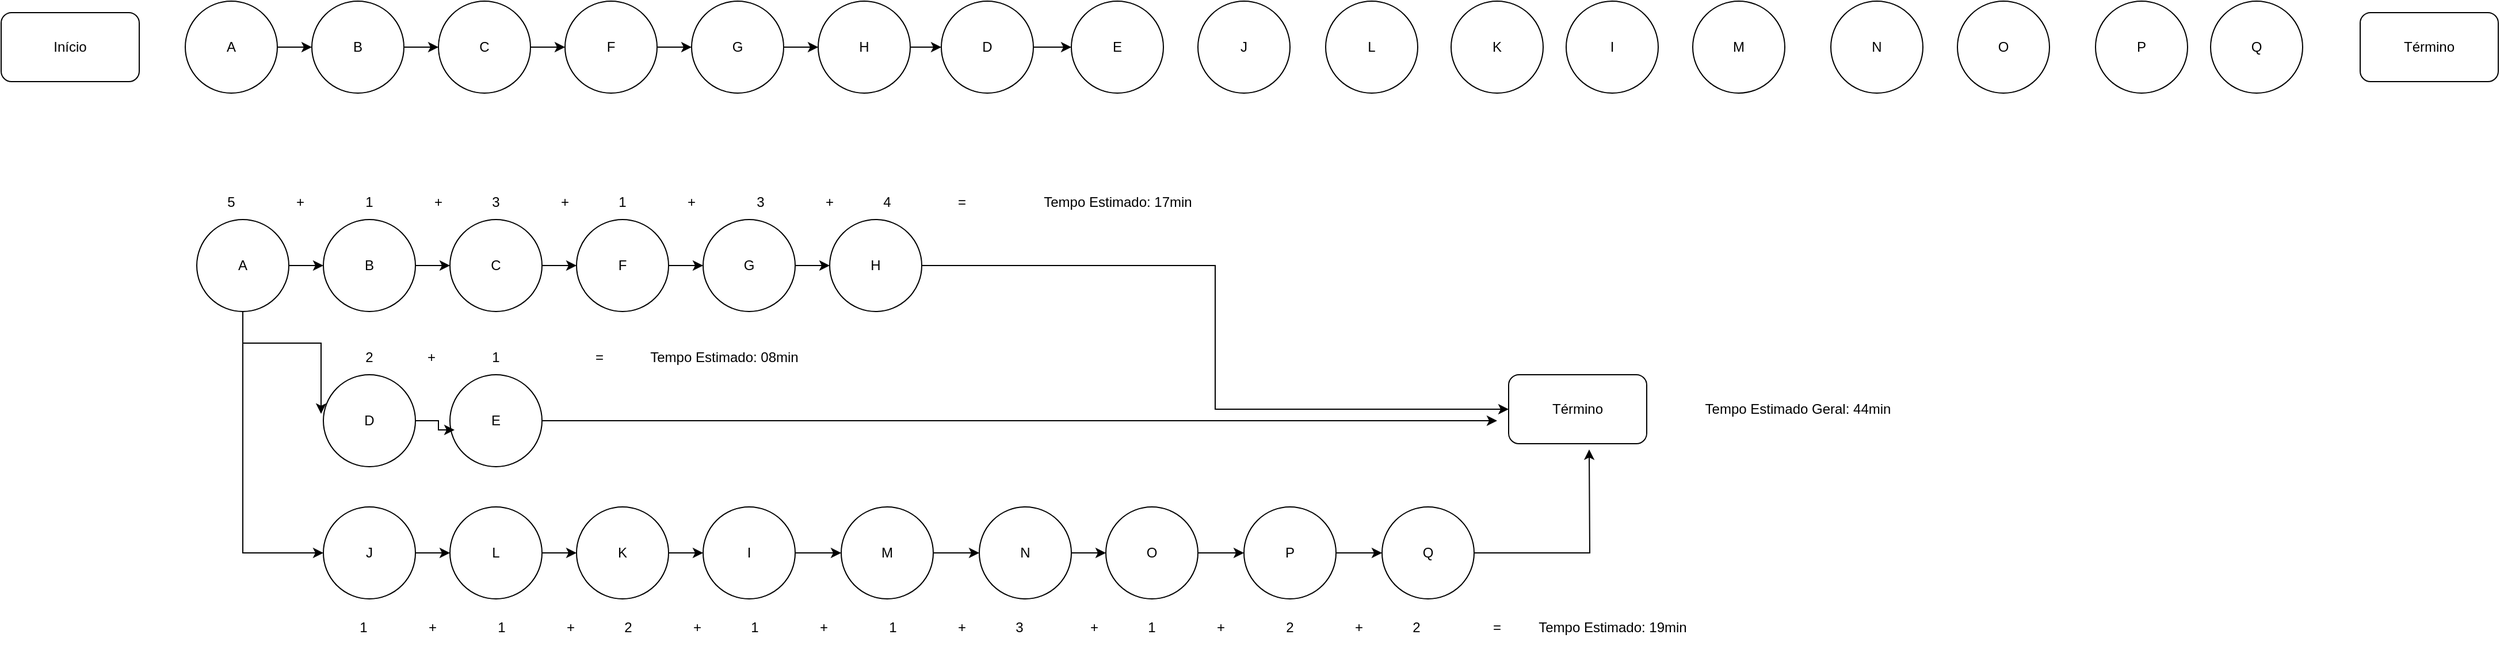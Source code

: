 <mxfile version="22.0.6" type="github">
  <diagram name="Página-1" id="EeEMfRmvSeRJ9JPgg5A5">
    <mxGraphModel dx="1434" dy="785" grid="1" gridSize="10" guides="1" tooltips="1" connect="1" arrows="1" fold="1" page="1" pageScale="1" pageWidth="827" pageHeight="1169" math="0" shadow="0">
      <root>
        <mxCell id="0" />
        <mxCell id="1" parent="0" />
        <mxCell id="ircmWR_Xl4GF2j0K4Pb5-1" value="Início" style="rounded=1;whiteSpace=wrap;html=1;" parent="1" vertex="1">
          <mxGeometry x="10" y="270" width="120" height="60" as="geometry" />
        </mxCell>
        <mxCell id="ircmWR_Xl4GF2j0K4Pb5-17" style="edgeStyle=orthogonalEdgeStyle;rounded=0;orthogonalLoop=1;jettySize=auto;html=1;exitX=1;exitY=0.5;exitDx=0;exitDy=0;" parent="1" source="ircmWR_Xl4GF2j0K4Pb5-3" target="ircmWR_Xl4GF2j0K4Pb5-4" edge="1">
          <mxGeometry relative="1" as="geometry" />
        </mxCell>
        <mxCell id="ircmWR_Xl4GF2j0K4Pb5-3" value="A" style="ellipse;whiteSpace=wrap;html=1;aspect=fixed;" parent="1" vertex="1">
          <mxGeometry x="170" y="260" width="80" height="80" as="geometry" />
        </mxCell>
        <mxCell id="ircmWR_Xl4GF2j0K4Pb5-19" style="edgeStyle=orthogonalEdgeStyle;rounded=0;orthogonalLoop=1;jettySize=auto;html=1;exitX=1;exitY=0.5;exitDx=0;exitDy=0;entryX=0;entryY=0.5;entryDx=0;entryDy=0;" parent="1" source="ircmWR_Xl4GF2j0K4Pb5-4" target="ircmWR_Xl4GF2j0K4Pb5-5" edge="1">
          <mxGeometry relative="1" as="geometry" />
        </mxCell>
        <mxCell id="ircmWR_Xl4GF2j0K4Pb5-4" value="B" style="ellipse;whiteSpace=wrap;html=1;aspect=fixed;" parent="1" vertex="1">
          <mxGeometry x="280" y="260" width="80" height="80" as="geometry" />
        </mxCell>
        <mxCell id="ircmWR_Xl4GF2j0K4Pb5-21" style="edgeStyle=orthogonalEdgeStyle;rounded=0;orthogonalLoop=1;jettySize=auto;html=1;exitX=1;exitY=0.5;exitDx=0;exitDy=0;entryX=0;entryY=0.5;entryDx=0;entryDy=0;" parent="1" source="ircmWR_Xl4GF2j0K4Pb5-5" target="ircmWR_Xl4GF2j0K4Pb5-6" edge="1">
          <mxGeometry relative="1" as="geometry" />
        </mxCell>
        <mxCell id="ircmWR_Xl4GF2j0K4Pb5-5" value="C" style="ellipse;whiteSpace=wrap;html=1;aspect=fixed;" parent="1" vertex="1">
          <mxGeometry x="390" y="260" width="80" height="80" as="geometry" />
        </mxCell>
        <mxCell id="ircmWR_Xl4GF2j0K4Pb5-22" style="edgeStyle=orthogonalEdgeStyle;rounded=0;orthogonalLoop=1;jettySize=auto;html=1;exitX=1;exitY=0.5;exitDx=0;exitDy=0;entryX=0;entryY=0.5;entryDx=0;entryDy=0;" parent="1" source="ircmWR_Xl4GF2j0K4Pb5-6" target="ircmWR_Xl4GF2j0K4Pb5-7" edge="1">
          <mxGeometry relative="1" as="geometry" />
        </mxCell>
        <mxCell id="ircmWR_Xl4GF2j0K4Pb5-6" value="F" style="ellipse;whiteSpace=wrap;html=1;aspect=fixed;" parent="1" vertex="1">
          <mxGeometry x="500" y="260" width="80" height="80" as="geometry" />
        </mxCell>
        <mxCell id="ircmWR_Xl4GF2j0K4Pb5-26" value="" style="edgeStyle=orthogonalEdgeStyle;rounded=0;orthogonalLoop=1;jettySize=auto;html=1;" parent="1" source="ircmWR_Xl4GF2j0K4Pb5-7" target="ircmWR_Xl4GF2j0K4Pb5-25" edge="1">
          <mxGeometry relative="1" as="geometry" />
        </mxCell>
        <mxCell id="ircmWR_Xl4GF2j0K4Pb5-7" value="G" style="ellipse;whiteSpace=wrap;html=1;aspect=fixed;" parent="1" vertex="1">
          <mxGeometry x="610" y="260" width="80" height="80" as="geometry" />
        </mxCell>
        <mxCell id="ircmWR_Xl4GF2j0K4Pb5-28" value="" style="edgeStyle=orthogonalEdgeStyle;rounded=0;orthogonalLoop=1;jettySize=auto;html=1;" parent="1" source="ircmWR_Xl4GF2j0K4Pb5-9" target="ircmWR_Xl4GF2j0K4Pb5-10" edge="1">
          <mxGeometry relative="1" as="geometry" />
        </mxCell>
        <mxCell id="ircmWR_Xl4GF2j0K4Pb5-9" value="D" style="ellipse;whiteSpace=wrap;html=1;aspect=fixed;" parent="1" vertex="1">
          <mxGeometry x="827" y="260" width="80" height="80" as="geometry" />
        </mxCell>
        <mxCell id="ircmWR_Xl4GF2j0K4Pb5-10" value="E" style="ellipse;whiteSpace=wrap;html=1;aspect=fixed;" parent="1" vertex="1">
          <mxGeometry x="940" y="260" width="80" height="80" as="geometry" />
        </mxCell>
        <mxCell id="ircmWR_Xl4GF2j0K4Pb5-11" value="J" style="ellipse;whiteSpace=wrap;html=1;aspect=fixed;" parent="1" vertex="1">
          <mxGeometry x="1050" y="260" width="80" height="80" as="geometry" />
        </mxCell>
        <mxCell id="ircmWR_Xl4GF2j0K4Pb5-27" value="" style="edgeStyle=orthogonalEdgeStyle;rounded=0;orthogonalLoop=1;jettySize=auto;html=1;" parent="1" source="ircmWR_Xl4GF2j0K4Pb5-25" target="ircmWR_Xl4GF2j0K4Pb5-9" edge="1">
          <mxGeometry relative="1" as="geometry" />
        </mxCell>
        <mxCell id="ircmWR_Xl4GF2j0K4Pb5-25" value="H" style="ellipse;whiteSpace=wrap;html=1;aspect=fixed;" parent="1" vertex="1">
          <mxGeometry x="720" y="260" width="80" height="80" as="geometry" />
        </mxCell>
        <mxCell id="ircmWR_Xl4GF2j0K4Pb5-29" value="L" style="ellipse;whiteSpace=wrap;html=1;aspect=fixed;" parent="1" vertex="1">
          <mxGeometry x="1161" y="260" width="80" height="80" as="geometry" />
        </mxCell>
        <mxCell id="ircmWR_Xl4GF2j0K4Pb5-30" value="I" style="ellipse;whiteSpace=wrap;html=1;aspect=fixed;" parent="1" vertex="1">
          <mxGeometry x="1370" y="260" width="80" height="80" as="geometry" />
        </mxCell>
        <mxCell id="ircmWR_Xl4GF2j0K4Pb5-31" value="K" style="ellipse;whiteSpace=wrap;html=1;aspect=fixed;" parent="1" vertex="1">
          <mxGeometry x="1270" y="260" width="80" height="80" as="geometry" />
        </mxCell>
        <mxCell id="ircmWR_Xl4GF2j0K4Pb5-32" value="M" style="ellipse;whiteSpace=wrap;html=1;aspect=fixed;" parent="1" vertex="1">
          <mxGeometry x="1480" y="260" width="80" height="80" as="geometry" />
        </mxCell>
        <mxCell id="ircmWR_Xl4GF2j0K4Pb5-33" value="N" style="ellipse;whiteSpace=wrap;html=1;aspect=fixed;" parent="1" vertex="1">
          <mxGeometry x="1600" y="260" width="80" height="80" as="geometry" />
        </mxCell>
        <mxCell id="ircmWR_Xl4GF2j0K4Pb5-34" value="O" style="ellipse;whiteSpace=wrap;html=1;aspect=fixed;" parent="1" vertex="1">
          <mxGeometry x="1710" y="260" width="80" height="80" as="geometry" />
        </mxCell>
        <mxCell id="ircmWR_Xl4GF2j0K4Pb5-35" value="P" style="ellipse;whiteSpace=wrap;html=1;aspect=fixed;" parent="1" vertex="1">
          <mxGeometry x="1830" y="260" width="80" height="80" as="geometry" />
        </mxCell>
        <mxCell id="ircmWR_Xl4GF2j0K4Pb5-36" value="Q" style="ellipse;whiteSpace=wrap;html=1;aspect=fixed;" parent="1" vertex="1">
          <mxGeometry x="1930" y="260" width="80" height="80" as="geometry" />
        </mxCell>
        <mxCell id="ircmWR_Xl4GF2j0K4Pb5-37" value="Término" style="rounded=1;whiteSpace=wrap;html=1;" parent="1" vertex="1">
          <mxGeometry x="2060" y="270" width="120" height="60" as="geometry" />
        </mxCell>
        <mxCell id="ircmWR_Xl4GF2j0K4Pb5-40" value="D" style="ellipse;whiteSpace=wrap;html=1;aspect=fixed;" parent="1" vertex="1">
          <mxGeometry x="290" y="585" width="80" height="80" as="geometry" />
        </mxCell>
        <mxCell id="ircmWR_Xl4GF2j0K4Pb5-41" style="edgeStyle=orthogonalEdgeStyle;rounded=0;orthogonalLoop=1;jettySize=auto;html=1;exitX=1;exitY=0.5;exitDx=0;exitDy=0;" parent="1" source="ircmWR_Xl4GF2j0K4Pb5-42" target="ircmWR_Xl4GF2j0K4Pb5-44" edge="1">
          <mxGeometry relative="1" as="geometry" />
        </mxCell>
        <mxCell id="KS4emDd78Om9CeZLH3dW-4" style="edgeStyle=orthogonalEdgeStyle;rounded=0;orthogonalLoop=1;jettySize=auto;html=1;entryX=0;entryY=0.5;entryDx=0;entryDy=0;exitX=0.5;exitY=1;exitDx=0;exitDy=0;" edge="1" parent="1" source="ircmWR_Xl4GF2j0K4Pb5-42" target="ircmWR_Xl4GF2j0K4Pb5-66">
          <mxGeometry relative="1" as="geometry" />
        </mxCell>
        <mxCell id="ircmWR_Xl4GF2j0K4Pb5-42" value="A" style="ellipse;whiteSpace=wrap;html=1;aspect=fixed;" parent="1" vertex="1">
          <mxGeometry x="180" y="450" width="80" height="80" as="geometry" />
        </mxCell>
        <mxCell id="ircmWR_Xl4GF2j0K4Pb5-43" style="edgeStyle=orthogonalEdgeStyle;rounded=0;orthogonalLoop=1;jettySize=auto;html=1;exitX=1;exitY=0.5;exitDx=0;exitDy=0;entryX=0;entryY=0.5;entryDx=0;entryDy=0;" parent="1" source="ircmWR_Xl4GF2j0K4Pb5-44" target="ircmWR_Xl4GF2j0K4Pb5-46" edge="1">
          <mxGeometry relative="1" as="geometry" />
        </mxCell>
        <mxCell id="ircmWR_Xl4GF2j0K4Pb5-44" value="B" style="ellipse;whiteSpace=wrap;html=1;aspect=fixed;" parent="1" vertex="1">
          <mxGeometry x="290" y="450" width="80" height="80" as="geometry" />
        </mxCell>
        <mxCell id="ircmWR_Xl4GF2j0K4Pb5-45" style="edgeStyle=orthogonalEdgeStyle;rounded=0;orthogonalLoop=1;jettySize=auto;html=1;exitX=1;exitY=0.5;exitDx=0;exitDy=0;entryX=0;entryY=0.5;entryDx=0;entryDy=0;" parent="1" source="ircmWR_Xl4GF2j0K4Pb5-46" target="ircmWR_Xl4GF2j0K4Pb5-48" edge="1">
          <mxGeometry relative="1" as="geometry" />
        </mxCell>
        <mxCell id="ircmWR_Xl4GF2j0K4Pb5-46" value="C" style="ellipse;whiteSpace=wrap;html=1;aspect=fixed;" parent="1" vertex="1">
          <mxGeometry x="400" y="450" width="80" height="80" as="geometry" />
        </mxCell>
        <mxCell id="ircmWR_Xl4GF2j0K4Pb5-47" style="edgeStyle=orthogonalEdgeStyle;rounded=0;orthogonalLoop=1;jettySize=auto;html=1;exitX=1;exitY=0.5;exitDx=0;exitDy=0;entryX=0;entryY=0.5;entryDx=0;entryDy=0;" parent="1" source="ircmWR_Xl4GF2j0K4Pb5-48" target="ircmWR_Xl4GF2j0K4Pb5-50" edge="1">
          <mxGeometry relative="1" as="geometry" />
        </mxCell>
        <mxCell id="ircmWR_Xl4GF2j0K4Pb5-48" value="F" style="ellipse;whiteSpace=wrap;html=1;aspect=fixed;" parent="1" vertex="1">
          <mxGeometry x="510" y="450" width="80" height="80" as="geometry" />
        </mxCell>
        <mxCell id="ircmWR_Xl4GF2j0K4Pb5-49" value="" style="edgeStyle=orthogonalEdgeStyle;rounded=0;orthogonalLoop=1;jettySize=auto;html=1;" parent="1" source="ircmWR_Xl4GF2j0K4Pb5-50" target="ircmWR_Xl4GF2j0K4Pb5-52" edge="1">
          <mxGeometry relative="1" as="geometry" />
        </mxCell>
        <mxCell id="ircmWR_Xl4GF2j0K4Pb5-50" value="G" style="ellipse;whiteSpace=wrap;html=1;aspect=fixed;" parent="1" vertex="1">
          <mxGeometry x="620" y="450" width="80" height="80" as="geometry" />
        </mxCell>
        <mxCell id="ircmWR_Xl4GF2j0K4Pb5-51" value="" style="edgeStyle=orthogonalEdgeStyle;rounded=0;orthogonalLoop=1;jettySize=auto;html=1;entryX=0;entryY=0.5;entryDx=0;entryDy=0;" parent="1" source="ircmWR_Xl4GF2j0K4Pb5-52" edge="1" target="ircmWR_Xl4GF2j0K4Pb5-75">
          <mxGeometry relative="1" as="geometry">
            <mxPoint x="837" y="490" as="targetPoint" />
          </mxGeometry>
        </mxCell>
        <mxCell id="ircmWR_Xl4GF2j0K4Pb5-52" value="H" style="ellipse;whiteSpace=wrap;html=1;aspect=fixed;" parent="1" vertex="1">
          <mxGeometry x="730" y="450" width="80" height="80" as="geometry" />
        </mxCell>
        <mxCell id="KS4emDd78Om9CeZLH3dW-6" style="edgeStyle=orthogonalEdgeStyle;rounded=0;orthogonalLoop=1;jettySize=auto;html=1;exitX=1;exitY=0.5;exitDx=0;exitDy=0;" edge="1" parent="1" source="ircmWR_Xl4GF2j0K4Pb5-65">
          <mxGeometry relative="1" as="geometry">
            <mxPoint x="1310" y="625" as="targetPoint" />
          </mxGeometry>
        </mxCell>
        <mxCell id="ircmWR_Xl4GF2j0K4Pb5-65" value="E" style="ellipse;whiteSpace=wrap;html=1;aspect=fixed;" parent="1" vertex="1">
          <mxGeometry x="400" y="585" width="80" height="80" as="geometry" />
        </mxCell>
        <mxCell id="KS4emDd78Om9CeZLH3dW-5" style="edgeStyle=orthogonalEdgeStyle;rounded=0;orthogonalLoop=1;jettySize=auto;html=1;exitX=1;exitY=0.5;exitDx=0;exitDy=0;entryX=0;entryY=0.5;entryDx=0;entryDy=0;" edge="1" parent="1" source="ircmWR_Xl4GF2j0K4Pb5-66" target="ircmWR_Xl4GF2j0K4Pb5-67">
          <mxGeometry relative="1" as="geometry" />
        </mxCell>
        <mxCell id="ircmWR_Xl4GF2j0K4Pb5-66" value="J" style="ellipse;whiteSpace=wrap;html=1;aspect=fixed;" parent="1" vertex="1">
          <mxGeometry x="290" y="700" width="80" height="80" as="geometry" />
        </mxCell>
        <mxCell id="KS4emDd78Om9CeZLH3dW-8" style="edgeStyle=orthogonalEdgeStyle;rounded=0;orthogonalLoop=1;jettySize=auto;html=1;exitX=1;exitY=0.5;exitDx=0;exitDy=0;" edge="1" parent="1" source="ircmWR_Xl4GF2j0K4Pb5-67" target="ircmWR_Xl4GF2j0K4Pb5-68">
          <mxGeometry relative="1" as="geometry" />
        </mxCell>
        <mxCell id="ircmWR_Xl4GF2j0K4Pb5-67" value="L" style="ellipse;whiteSpace=wrap;html=1;aspect=fixed;" parent="1" vertex="1">
          <mxGeometry x="400" y="700" width="80" height="80" as="geometry" />
        </mxCell>
        <mxCell id="KS4emDd78Om9CeZLH3dW-9" style="edgeStyle=orthogonalEdgeStyle;rounded=0;orthogonalLoop=1;jettySize=auto;html=1;exitX=1;exitY=0.5;exitDx=0;exitDy=0;entryX=0;entryY=0.5;entryDx=0;entryDy=0;" edge="1" parent="1" source="ircmWR_Xl4GF2j0K4Pb5-68" target="ircmWR_Xl4GF2j0K4Pb5-69">
          <mxGeometry relative="1" as="geometry" />
        </mxCell>
        <mxCell id="ircmWR_Xl4GF2j0K4Pb5-68" value="K" style="ellipse;whiteSpace=wrap;html=1;aspect=fixed;" parent="1" vertex="1">
          <mxGeometry x="510" y="700" width="80" height="80" as="geometry" />
        </mxCell>
        <mxCell id="KS4emDd78Om9CeZLH3dW-10" style="edgeStyle=orthogonalEdgeStyle;rounded=0;orthogonalLoop=1;jettySize=auto;html=1;exitX=1;exitY=0.5;exitDx=0;exitDy=0;entryX=0;entryY=0.5;entryDx=0;entryDy=0;" edge="1" parent="1" source="ircmWR_Xl4GF2j0K4Pb5-69" target="ircmWR_Xl4GF2j0K4Pb5-70">
          <mxGeometry relative="1" as="geometry" />
        </mxCell>
        <mxCell id="ircmWR_Xl4GF2j0K4Pb5-69" value="I" style="ellipse;whiteSpace=wrap;html=1;aspect=fixed;" parent="1" vertex="1">
          <mxGeometry x="620" y="700" width="80" height="80" as="geometry" />
        </mxCell>
        <mxCell id="KS4emDd78Om9CeZLH3dW-11" style="edgeStyle=orthogonalEdgeStyle;rounded=0;orthogonalLoop=1;jettySize=auto;html=1;exitX=1;exitY=0.5;exitDx=0;exitDy=0;entryX=0;entryY=0.5;entryDx=0;entryDy=0;" edge="1" parent="1" source="ircmWR_Xl4GF2j0K4Pb5-70" target="ircmWR_Xl4GF2j0K4Pb5-71">
          <mxGeometry relative="1" as="geometry" />
        </mxCell>
        <mxCell id="ircmWR_Xl4GF2j0K4Pb5-70" value="M" style="ellipse;whiteSpace=wrap;html=1;aspect=fixed;" parent="1" vertex="1">
          <mxGeometry x="740" y="700" width="80" height="80" as="geometry" />
        </mxCell>
        <mxCell id="KS4emDd78Om9CeZLH3dW-12" style="edgeStyle=orthogonalEdgeStyle;rounded=0;orthogonalLoop=1;jettySize=auto;html=1;exitX=1;exitY=0.5;exitDx=0;exitDy=0;entryX=0;entryY=0.5;entryDx=0;entryDy=0;" edge="1" parent="1" source="ircmWR_Xl4GF2j0K4Pb5-71" target="ircmWR_Xl4GF2j0K4Pb5-72">
          <mxGeometry relative="1" as="geometry" />
        </mxCell>
        <mxCell id="ircmWR_Xl4GF2j0K4Pb5-71" value="N" style="ellipse;whiteSpace=wrap;html=1;aspect=fixed;" parent="1" vertex="1">
          <mxGeometry x="860" y="700" width="80" height="80" as="geometry" />
        </mxCell>
        <mxCell id="KS4emDd78Om9CeZLH3dW-13" style="edgeStyle=orthogonalEdgeStyle;rounded=0;orthogonalLoop=1;jettySize=auto;html=1;exitX=1;exitY=0.5;exitDx=0;exitDy=0;" edge="1" parent="1" source="ircmWR_Xl4GF2j0K4Pb5-72" target="ircmWR_Xl4GF2j0K4Pb5-73">
          <mxGeometry relative="1" as="geometry" />
        </mxCell>
        <mxCell id="ircmWR_Xl4GF2j0K4Pb5-72" value="O" style="ellipse;whiteSpace=wrap;html=1;aspect=fixed;" parent="1" vertex="1">
          <mxGeometry x="970" y="700" width="80" height="80" as="geometry" />
        </mxCell>
        <mxCell id="KS4emDd78Om9CeZLH3dW-14" style="edgeStyle=orthogonalEdgeStyle;rounded=0;orthogonalLoop=1;jettySize=auto;html=1;exitX=1;exitY=0.5;exitDx=0;exitDy=0;" edge="1" parent="1" source="ircmWR_Xl4GF2j0K4Pb5-73" target="ircmWR_Xl4GF2j0K4Pb5-74">
          <mxGeometry relative="1" as="geometry" />
        </mxCell>
        <mxCell id="ircmWR_Xl4GF2j0K4Pb5-73" value="P" style="ellipse;whiteSpace=wrap;html=1;aspect=fixed;" parent="1" vertex="1">
          <mxGeometry x="1090" y="700" width="80" height="80" as="geometry" />
        </mxCell>
        <mxCell id="KS4emDd78Om9CeZLH3dW-7" style="edgeStyle=orthogonalEdgeStyle;rounded=0;orthogonalLoop=1;jettySize=auto;html=1;exitX=1;exitY=0.5;exitDx=0;exitDy=0;" edge="1" parent="1" source="ircmWR_Xl4GF2j0K4Pb5-74">
          <mxGeometry relative="1" as="geometry">
            <mxPoint x="1390" y="650" as="targetPoint" />
          </mxGeometry>
        </mxCell>
        <mxCell id="ircmWR_Xl4GF2j0K4Pb5-74" value="Q" style="ellipse;whiteSpace=wrap;html=1;aspect=fixed;" parent="1" vertex="1">
          <mxGeometry x="1210" y="700" width="80" height="80" as="geometry" />
        </mxCell>
        <mxCell id="ircmWR_Xl4GF2j0K4Pb5-75" value="Término" style="rounded=1;whiteSpace=wrap;html=1;" parent="1" vertex="1">
          <mxGeometry x="1320" y="585" width="120" height="60" as="geometry" />
        </mxCell>
        <mxCell id="KS4emDd78Om9CeZLH3dW-1" style="edgeStyle=orthogonalEdgeStyle;rounded=0;orthogonalLoop=1;jettySize=auto;html=1;exitX=0.5;exitY=1;exitDx=0;exitDy=0;entryX=-0.025;entryY=0.425;entryDx=0;entryDy=0;entryPerimeter=0;" edge="1" parent="1" source="ircmWR_Xl4GF2j0K4Pb5-42" target="ircmWR_Xl4GF2j0K4Pb5-40">
          <mxGeometry relative="1" as="geometry" />
        </mxCell>
        <mxCell id="KS4emDd78Om9CeZLH3dW-3" style="edgeStyle=orthogonalEdgeStyle;rounded=0;orthogonalLoop=1;jettySize=auto;html=1;entryX=0.05;entryY=0.6;entryDx=0;entryDy=0;entryPerimeter=0;" edge="1" parent="1" source="ircmWR_Xl4GF2j0K4Pb5-40" target="ircmWR_Xl4GF2j0K4Pb5-65">
          <mxGeometry relative="1" as="geometry" />
        </mxCell>
        <mxCell id="KS4emDd78Om9CeZLH3dW-15" value="5" style="text;html=1;strokeColor=none;fillColor=none;align=center;verticalAlign=middle;whiteSpace=wrap;rounded=0;" vertex="1" parent="1">
          <mxGeometry x="180" y="420" width="60" height="30" as="geometry" />
        </mxCell>
        <mxCell id="KS4emDd78Om9CeZLH3dW-16" value="1" style="text;html=1;strokeColor=none;fillColor=none;align=center;verticalAlign=middle;whiteSpace=wrap;rounded=0;" vertex="1" parent="1">
          <mxGeometry x="300" y="420" width="60" height="30" as="geometry" />
        </mxCell>
        <mxCell id="KS4emDd78Om9CeZLH3dW-17" value="3" style="text;html=1;strokeColor=none;fillColor=none;align=center;verticalAlign=middle;whiteSpace=wrap;rounded=0;" vertex="1" parent="1">
          <mxGeometry x="410" y="420" width="60" height="30" as="geometry" />
        </mxCell>
        <mxCell id="KS4emDd78Om9CeZLH3dW-18" value="+" style="text;html=1;strokeColor=none;fillColor=none;align=center;verticalAlign=middle;whiteSpace=wrap;rounded=0;" vertex="1" parent="1">
          <mxGeometry x="360" y="420" width="60" height="30" as="geometry" />
        </mxCell>
        <mxCell id="KS4emDd78Om9CeZLH3dW-19" value="+" style="text;html=1;strokeColor=none;fillColor=none;align=center;verticalAlign=middle;whiteSpace=wrap;rounded=0;" vertex="1" parent="1">
          <mxGeometry x="240" y="420" width="60" height="30" as="geometry" />
        </mxCell>
        <mxCell id="KS4emDd78Om9CeZLH3dW-20" value="1" style="text;html=1;strokeColor=none;fillColor=none;align=center;verticalAlign=middle;whiteSpace=wrap;rounded=0;" vertex="1" parent="1">
          <mxGeometry x="520" y="420" width="60" height="30" as="geometry" />
        </mxCell>
        <mxCell id="KS4emDd78Om9CeZLH3dW-21" value="3" style="text;html=1;strokeColor=none;fillColor=none;align=center;verticalAlign=middle;whiteSpace=wrap;rounded=0;" vertex="1" parent="1">
          <mxGeometry x="640" y="420" width="60" height="30" as="geometry" />
        </mxCell>
        <mxCell id="KS4emDd78Om9CeZLH3dW-22" value="4" style="text;html=1;strokeColor=none;fillColor=none;align=center;verticalAlign=middle;whiteSpace=wrap;rounded=0;" vertex="1" parent="1">
          <mxGeometry x="750" y="420" width="60" height="30" as="geometry" />
        </mxCell>
        <mxCell id="KS4emDd78Om9CeZLH3dW-23" value="+" style="text;html=1;strokeColor=none;fillColor=none;align=center;verticalAlign=middle;whiteSpace=wrap;rounded=0;" vertex="1" parent="1">
          <mxGeometry x="700" y="420" width="60" height="30" as="geometry" />
        </mxCell>
        <mxCell id="KS4emDd78Om9CeZLH3dW-24" value="+" style="text;html=1;strokeColor=none;fillColor=none;align=center;verticalAlign=middle;whiteSpace=wrap;rounded=0;" vertex="1" parent="1">
          <mxGeometry x="580" y="420" width="60" height="30" as="geometry" />
        </mxCell>
        <mxCell id="KS4emDd78Om9CeZLH3dW-25" value="1" style="text;html=1;strokeColor=none;fillColor=none;align=center;verticalAlign=middle;whiteSpace=wrap;rounded=0;" vertex="1" parent="1">
          <mxGeometry x="295" y="790" width="60" height="30" as="geometry" />
        </mxCell>
        <mxCell id="KS4emDd78Om9CeZLH3dW-26" value="1" style="text;html=1;strokeColor=none;fillColor=none;align=center;verticalAlign=middle;whiteSpace=wrap;rounded=0;" vertex="1" parent="1">
          <mxGeometry x="415" y="790" width="60" height="30" as="geometry" />
        </mxCell>
        <mxCell id="KS4emDd78Om9CeZLH3dW-27" value="2" style="text;html=1;strokeColor=none;fillColor=none;align=center;verticalAlign=middle;whiteSpace=wrap;rounded=0;" vertex="1" parent="1">
          <mxGeometry x="525" y="790" width="60" height="30" as="geometry" />
        </mxCell>
        <mxCell id="KS4emDd78Om9CeZLH3dW-28" value="+" style="text;html=1;strokeColor=none;fillColor=none;align=center;verticalAlign=middle;whiteSpace=wrap;rounded=0;" vertex="1" parent="1">
          <mxGeometry x="475" y="790" width="60" height="30" as="geometry" />
        </mxCell>
        <mxCell id="KS4emDd78Om9CeZLH3dW-29" value="+" style="text;html=1;strokeColor=none;fillColor=none;align=center;verticalAlign=middle;whiteSpace=wrap;rounded=0;" vertex="1" parent="1">
          <mxGeometry x="355" y="790" width="60" height="30" as="geometry" />
        </mxCell>
        <mxCell id="KS4emDd78Om9CeZLH3dW-30" value="1" style="text;html=1;strokeColor=none;fillColor=none;align=center;verticalAlign=middle;whiteSpace=wrap;rounded=0;" vertex="1" parent="1">
          <mxGeometry x="635" y="790" width="60" height="30" as="geometry" />
        </mxCell>
        <mxCell id="KS4emDd78Om9CeZLH3dW-31" value="1" style="text;html=1;strokeColor=none;fillColor=none;align=center;verticalAlign=middle;whiteSpace=wrap;rounded=0;" vertex="1" parent="1">
          <mxGeometry x="755" y="790" width="60" height="30" as="geometry" />
        </mxCell>
        <mxCell id="KS4emDd78Om9CeZLH3dW-32" value="3" style="text;html=1;strokeColor=none;fillColor=none;align=center;verticalAlign=middle;whiteSpace=wrap;rounded=0;" vertex="1" parent="1">
          <mxGeometry x="865" y="790" width="60" height="30" as="geometry" />
        </mxCell>
        <mxCell id="KS4emDd78Om9CeZLH3dW-33" value="+" style="text;html=1;strokeColor=none;fillColor=none;align=center;verticalAlign=middle;whiteSpace=wrap;rounded=0;" vertex="1" parent="1">
          <mxGeometry x="815" y="790" width="60" height="30" as="geometry" />
        </mxCell>
        <mxCell id="KS4emDd78Om9CeZLH3dW-34" value="+" style="text;html=1;strokeColor=none;fillColor=none;align=center;verticalAlign=middle;whiteSpace=wrap;rounded=0;" vertex="1" parent="1">
          <mxGeometry x="695" y="790" width="60" height="30" as="geometry" />
        </mxCell>
        <mxCell id="KS4emDd78Om9CeZLH3dW-35" value="1" style="text;html=1;strokeColor=none;fillColor=none;align=center;verticalAlign=middle;whiteSpace=wrap;rounded=0;" vertex="1" parent="1">
          <mxGeometry x="980" y="790" width="60" height="30" as="geometry" />
        </mxCell>
        <mxCell id="KS4emDd78Om9CeZLH3dW-36" value="2" style="text;html=1;strokeColor=none;fillColor=none;align=center;verticalAlign=middle;whiteSpace=wrap;rounded=0;" vertex="1" parent="1">
          <mxGeometry x="1100" y="790" width="60" height="30" as="geometry" />
        </mxCell>
        <mxCell id="KS4emDd78Om9CeZLH3dW-37" value="2" style="text;html=1;strokeColor=none;fillColor=none;align=center;verticalAlign=middle;whiteSpace=wrap;rounded=0;" vertex="1" parent="1">
          <mxGeometry x="1210" y="790" width="60" height="30" as="geometry" />
        </mxCell>
        <mxCell id="KS4emDd78Om9CeZLH3dW-38" value="+" style="text;html=1;strokeColor=none;fillColor=none;align=center;verticalAlign=middle;whiteSpace=wrap;rounded=0;" vertex="1" parent="1">
          <mxGeometry x="1160" y="790" width="60" height="30" as="geometry" />
        </mxCell>
        <mxCell id="KS4emDd78Om9CeZLH3dW-39" value="+" style="text;html=1;strokeColor=none;fillColor=none;align=center;verticalAlign=middle;whiteSpace=wrap;rounded=0;" vertex="1" parent="1">
          <mxGeometry x="1040" y="790" width="60" height="30" as="geometry" />
        </mxCell>
        <mxCell id="KS4emDd78Om9CeZLH3dW-40" value="+" style="text;html=1;strokeColor=none;fillColor=none;align=center;verticalAlign=middle;whiteSpace=wrap;rounded=0;" vertex="1" parent="1">
          <mxGeometry x="470" y="420" width="60" height="30" as="geometry" />
        </mxCell>
        <mxCell id="KS4emDd78Om9CeZLH3dW-41" value="+" style="text;html=1;strokeColor=none;fillColor=none;align=center;verticalAlign=middle;whiteSpace=wrap;rounded=0;" vertex="1" parent="1">
          <mxGeometry x="585" y="790" width="60" height="30" as="geometry" />
        </mxCell>
        <mxCell id="KS4emDd78Om9CeZLH3dW-42" value="2" style="text;html=1;strokeColor=none;fillColor=none;align=center;verticalAlign=middle;whiteSpace=wrap;rounded=0;" vertex="1" parent="1">
          <mxGeometry x="300" y="555" width="60" height="30" as="geometry" />
        </mxCell>
        <mxCell id="KS4emDd78Om9CeZLH3dW-43" value="1" style="text;html=1;strokeColor=none;fillColor=none;align=center;verticalAlign=middle;whiteSpace=wrap;rounded=0;" vertex="1" parent="1">
          <mxGeometry x="410" y="555" width="60" height="30" as="geometry" />
        </mxCell>
        <mxCell id="KS4emDd78Om9CeZLH3dW-44" value="+" style="text;html=1;strokeColor=none;fillColor=none;align=center;verticalAlign=middle;whiteSpace=wrap;rounded=0;" vertex="1" parent="1">
          <mxGeometry x="354" y="555" width="60" height="30" as="geometry" />
        </mxCell>
        <mxCell id="KS4emDd78Om9CeZLH3dW-45" value="+" style="text;html=1;strokeColor=none;fillColor=none;align=center;verticalAlign=middle;whiteSpace=wrap;rounded=0;" vertex="1" parent="1">
          <mxGeometry x="930" y="790" width="60" height="30" as="geometry" />
        </mxCell>
        <mxCell id="KS4emDd78Om9CeZLH3dW-46" value="=" style="text;html=1;strokeColor=none;fillColor=none;align=center;verticalAlign=middle;whiteSpace=wrap;rounded=0;" vertex="1" parent="1">
          <mxGeometry x="1280" y="790" width="60" height="30" as="geometry" />
        </mxCell>
        <mxCell id="KS4emDd78Om9CeZLH3dW-47" value="=" style="text;html=1;strokeColor=none;fillColor=none;align=center;verticalAlign=middle;whiteSpace=wrap;rounded=0;" vertex="1" parent="1">
          <mxGeometry x="500" y="555" width="60" height="30" as="geometry" />
        </mxCell>
        <mxCell id="KS4emDd78Om9CeZLH3dW-48" value="=" style="text;html=1;strokeColor=none;fillColor=none;align=center;verticalAlign=middle;whiteSpace=wrap;rounded=0;" vertex="1" parent="1">
          <mxGeometry x="815" y="420" width="60" height="30" as="geometry" />
        </mxCell>
        <mxCell id="KS4emDd78Om9CeZLH3dW-49" value="Tempo Estimado: 17min " style="text;html=1;strokeColor=none;fillColor=none;align=center;verticalAlign=middle;whiteSpace=wrap;rounded=0;" vertex="1" parent="1">
          <mxGeometry x="888.5" y="420" width="183" height="30" as="geometry" />
        </mxCell>
        <mxCell id="KS4emDd78Om9CeZLH3dW-51" value="Tempo Estimado: 08min " style="text;html=1;strokeColor=none;fillColor=none;align=center;verticalAlign=middle;whiteSpace=wrap;rounded=0;" vertex="1" parent="1">
          <mxGeometry x="547" y="555" width="183" height="30" as="geometry" />
        </mxCell>
        <mxCell id="KS4emDd78Om9CeZLH3dW-52" value="Tempo Estimado: 19min " style="text;html=1;strokeColor=none;fillColor=none;align=center;verticalAlign=middle;whiteSpace=wrap;rounded=0;" vertex="1" parent="1">
          <mxGeometry x="1318.5" y="790" width="183" height="30" as="geometry" />
        </mxCell>
        <mxCell id="KS4emDd78Om9CeZLH3dW-53" value="Tempo Estimado Geral: 44min " style="text;html=1;strokeColor=none;fillColor=none;align=center;verticalAlign=middle;whiteSpace=wrap;rounded=0;" vertex="1" parent="1">
          <mxGeometry x="1480" y="600" width="183" height="30" as="geometry" />
        </mxCell>
      </root>
    </mxGraphModel>
  </diagram>
</mxfile>
